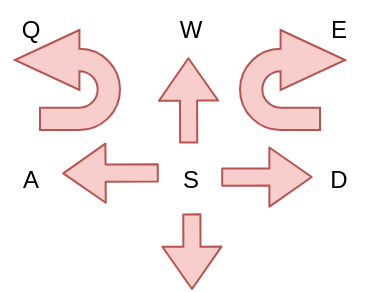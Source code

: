 <mxfile>
    <diagram id="h4WcE8Dld9O3uwJw17x0" name="Page-1">
        <mxGraphModel dx="385" dy="310" grid="1" gridSize="10" guides="1" tooltips="1" connect="1" arrows="1" fold="1" page="1" pageScale="1" pageWidth="827" pageHeight="1169" math="0" shadow="0">
            <root>
                <mxCell id="0"/>
                <mxCell id="1" parent="0"/>
                <mxCell id="4" value="Q" style="text;html=1;align=center;verticalAlign=middle;resizable=0;points=[];autosize=1;strokeColor=none;fillColor=none;" parent="1" vertex="1">
                    <mxGeometry x="230" y="145" width="30" height="30" as="geometry"/>
                </mxCell>
                <mxCell id="5" value="W" style="text;html=1;align=center;verticalAlign=middle;resizable=0;points=[];autosize=1;strokeColor=none;fillColor=none;" parent="1" vertex="1">
                    <mxGeometry x="310" y="145" width="30" height="30" as="geometry"/>
                </mxCell>
                <mxCell id="6" value="E" style="text;html=1;align=center;verticalAlign=middle;resizable=0;points=[];autosize=1;strokeColor=none;fillColor=none;" parent="1" vertex="1">
                    <mxGeometry x="384" y="145" width="30" height="30" as="geometry"/>
                </mxCell>
                <mxCell id="7" value="A" style="text;html=1;align=center;verticalAlign=middle;resizable=0;points=[];autosize=1;strokeColor=none;fillColor=none;" parent="1" vertex="1">
                    <mxGeometry x="230" y="220" width="30" height="30" as="geometry"/>
                </mxCell>
                <mxCell id="8" value="S" style="text;html=1;align=center;verticalAlign=middle;resizable=0;points=[];autosize=1;strokeColor=none;fillColor=none;" parent="1" vertex="1">
                    <mxGeometry x="310" y="220" width="30" height="30" as="geometry"/>
                </mxCell>
                <mxCell id="9" value="D" style="text;html=1;align=center;verticalAlign=middle;resizable=0;points=[];autosize=1;strokeColor=none;fillColor=none;" parent="1" vertex="1">
                    <mxGeometry x="384" y="220" width="30" height="30" as="geometry"/>
                </mxCell>
                <mxCell id="11" value="" style="shape=flexArrow;endArrow=classic;html=1;fillColor=#f8cecc;strokeColor=#b85450;width=8.571;endSize=6.726;entryX=0.473;entryY=0.954;entryDx=0;entryDy=0;entryPerimeter=0;exitX=0.478;exitY=-0.109;exitDx=0;exitDy=0;exitPerimeter=0;" parent="1" source="8" target="5" edge="1">
                    <mxGeometry width="50" height="50" relative="1" as="geometry">
                        <mxPoint x="320" y="220" as="sourcePoint"/>
                        <mxPoint x="270.21" y="179.06" as="targetPoint"/>
                    </mxGeometry>
                </mxCell>
                <mxCell id="12" value="" style="shape=flexArrow;endArrow=classic;html=1;fillColor=#f8cecc;strokeColor=#b85450;width=8.571;endSize=6.726;entryX=1.037;entryY=0.39;entryDx=0;entryDy=0;entryPerimeter=0;exitX=-0.02;exitY=0.38;exitDx=0;exitDy=0;exitPerimeter=0;" parent="1" source="8" target="7" edge="1">
                    <mxGeometry width="50" height="50" relative="1" as="geometry">
                        <mxPoint x="300" y="230" as="sourcePoint"/>
                        <mxPoint x="270.21" y="179.06" as="targetPoint"/>
                    </mxGeometry>
                </mxCell>
                <mxCell id="13" value="" style="shape=flexArrow;endArrow=classic;html=1;fillColor=#f8cecc;strokeColor=#b85450;width=8.571;endSize=6.726;entryX=0.079;entryY=0.45;entryDx=0;entryDy=0;entryPerimeter=0;exitX=1.02;exitY=0.451;exitDx=0;exitDy=0;exitPerimeter=0;" parent="1" source="8" target="9" edge="1">
                    <mxGeometry width="50" height="50" relative="1" as="geometry">
                        <mxPoint x="360" y="235" as="sourcePoint"/>
                        <mxPoint x="271.11" y="241.7" as="targetPoint"/>
                    </mxGeometry>
                </mxCell>
                <mxCell id="14" value="" style="shape=flexArrow;endArrow=classic;html=1;fillColor=#f8cecc;strokeColor=#b85450;width=8.571;endSize=6.726;exitX=0.531;exitY=1.056;exitDx=0;exitDy=0;exitPerimeter=0;" parent="1" source="8" edge="1">
                    <mxGeometry width="50" height="50" relative="1" as="geometry">
                        <mxPoint x="334.34" y="226.73" as="sourcePoint"/>
                        <mxPoint x="326" y="290" as="targetPoint"/>
                    </mxGeometry>
                </mxCell>
                <mxCell id="15" value="" style="html=1;shadow=0;dashed=0;align=center;verticalAlign=middle;shape=mxgraph.arrows2.uTurnArrow;dy=5.59;arrowHead=30;dx2=32.26;fillColor=#f8cecc;strokeColor=#b85450;" vertex="1" parent="1">
                    <mxGeometry x="350" y="160" width="40" height="50" as="geometry"/>
                </mxCell>
                <mxCell id="20" value="" style="html=1;shadow=0;dashed=0;align=center;verticalAlign=middle;shape=mxgraph.arrows2.uTurnArrow;dy=5.59;arrowHead=30;dx2=32.26;fillColor=#f8cecc;strokeColor=#b85450;flipV=1;flipH=0;rotation=-180;" vertex="1" parent="1">
                    <mxGeometry x="250" y="160" width="40" height="50" as="geometry"/>
                </mxCell>
            </root>
        </mxGraphModel>
    </diagram>
</mxfile>